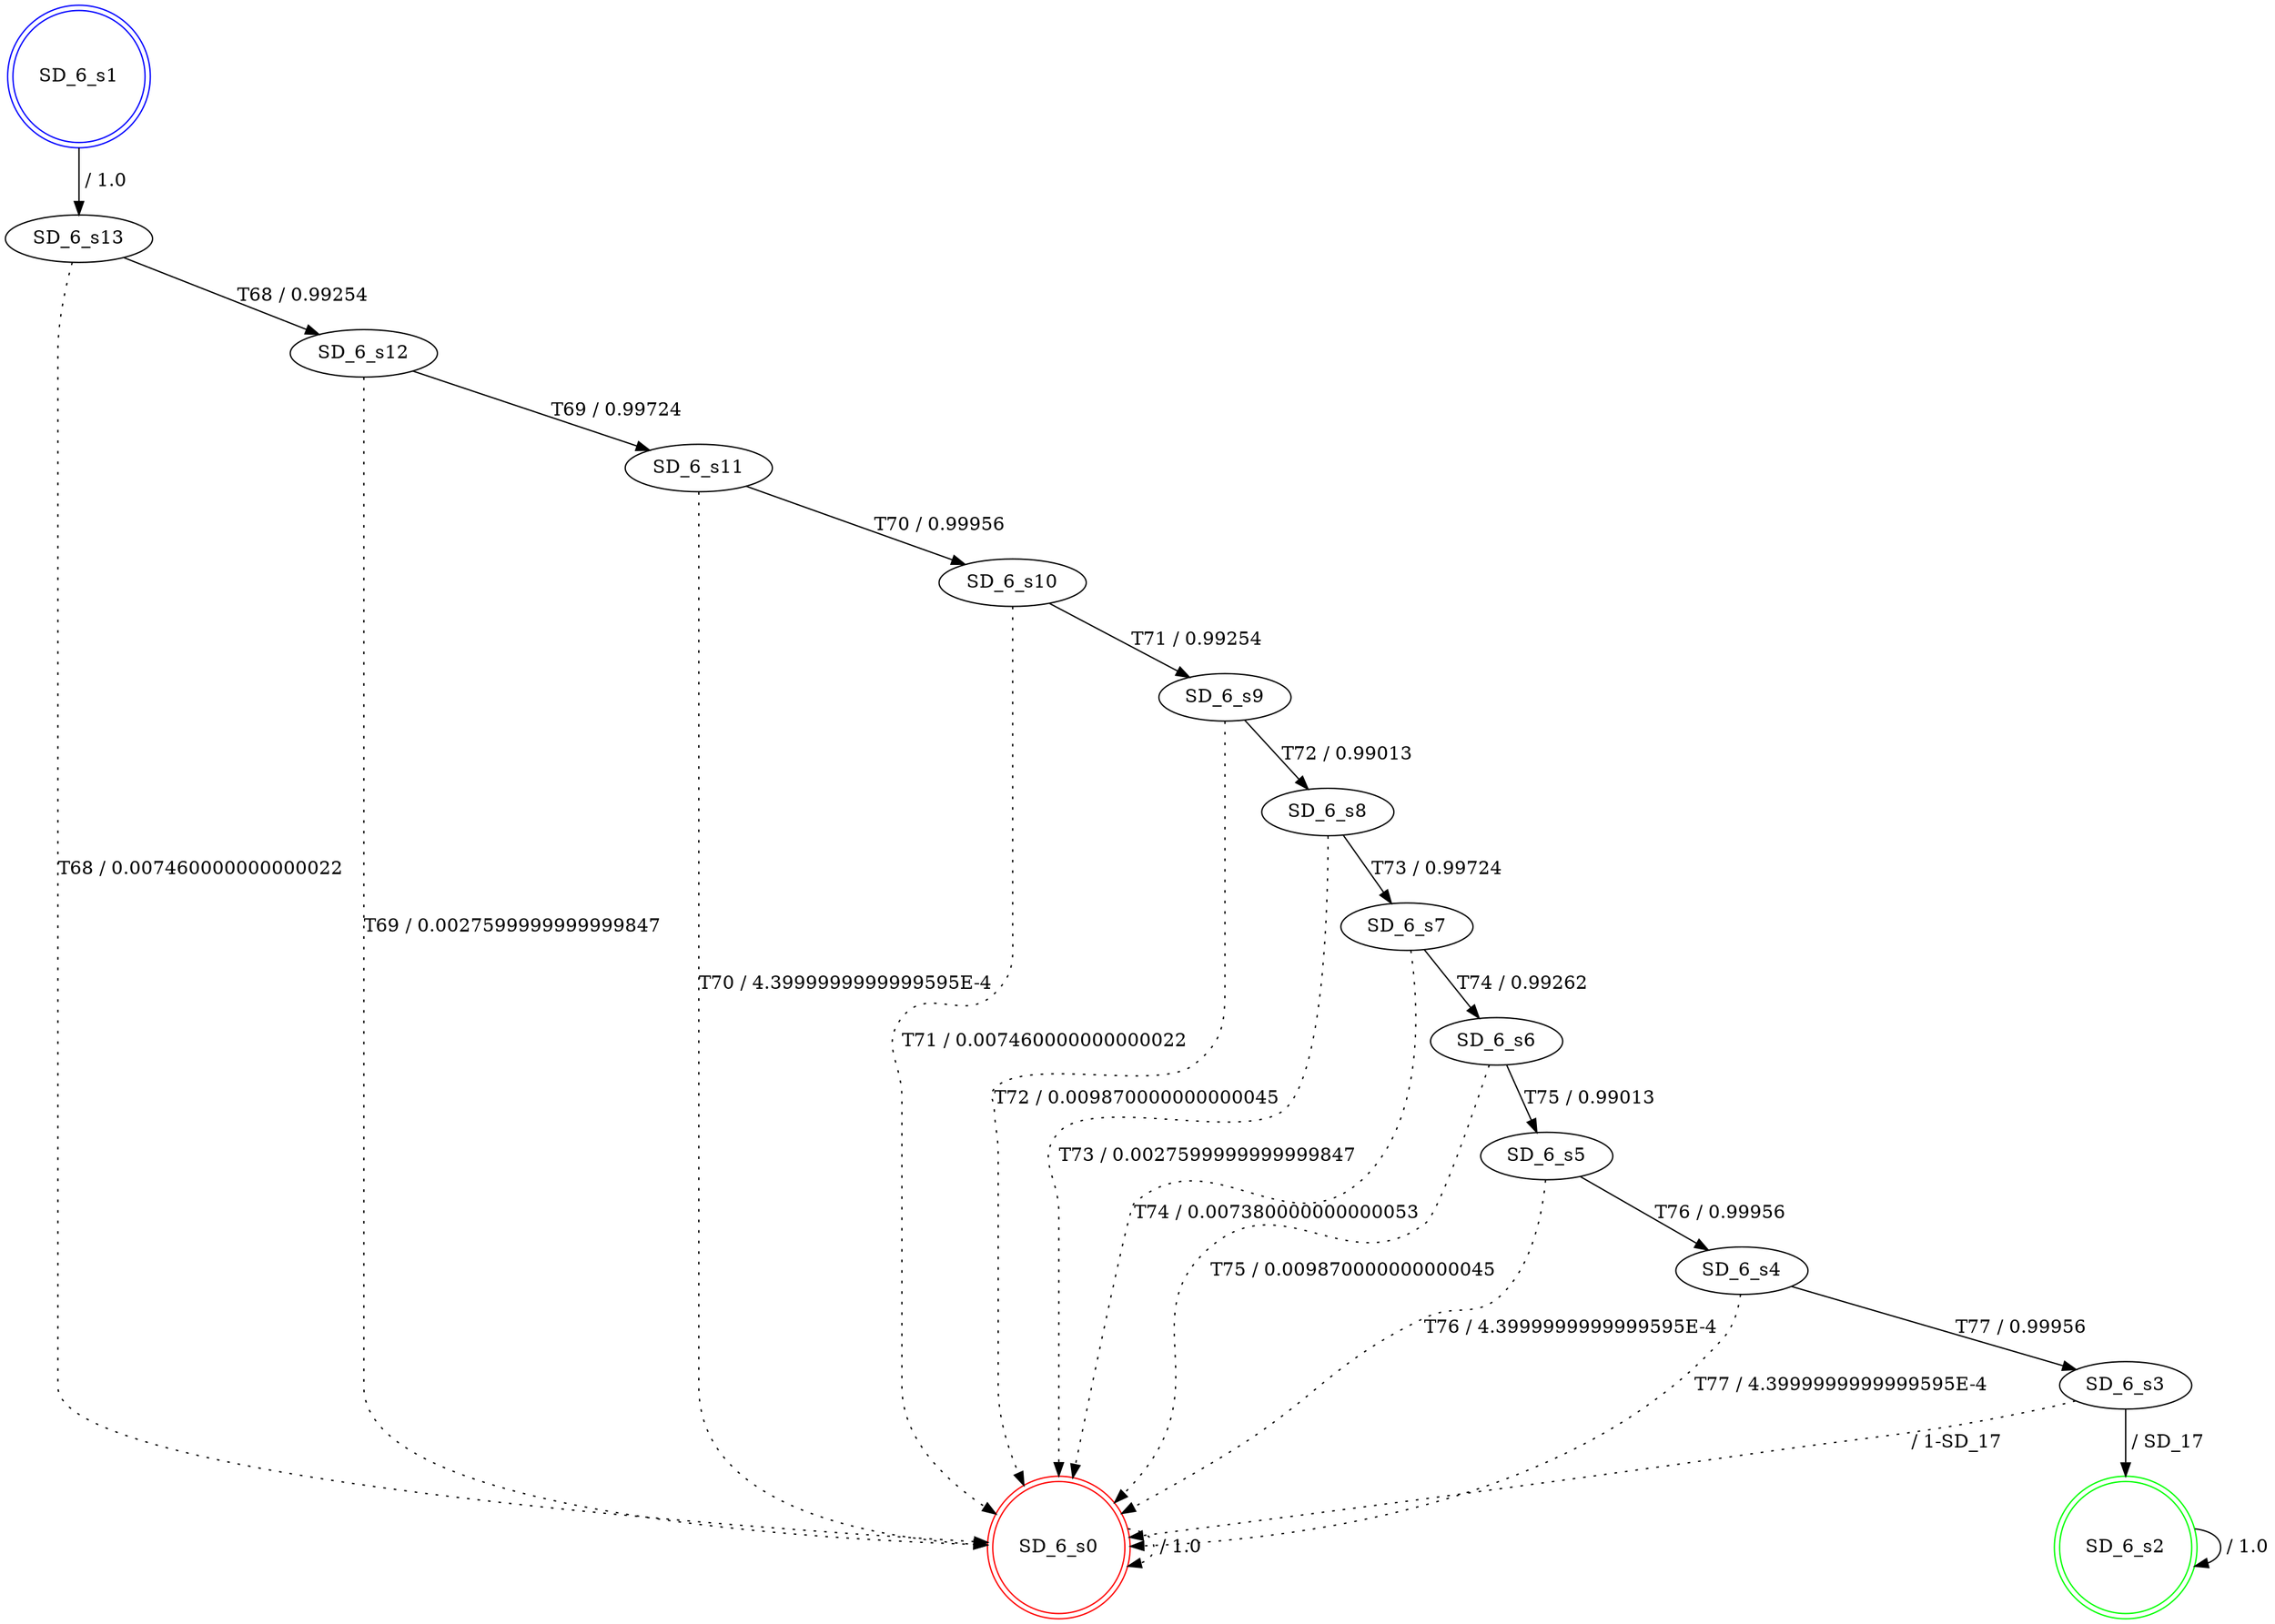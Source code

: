 digraph graphname {
SD_6_s0 [label="SD_6_s0",color=red,shape=doublecircle ];
SD_6_s1 [label="SD_6_s1",color=blue,shape=doublecircle ];
SD_6_s2 [label="SD_6_s2",color=green,shape=doublecircle ];
SD_6_s3 [label="SD_6_s3" ];
SD_6_s4 [label="SD_6_s4" ];
SD_6_s5 [label="SD_6_s5" ];
SD_6_s6 [label="SD_6_s6" ];
SD_6_s7 [label="SD_6_s7" ];
SD_6_s8 [label="SD_6_s8" ];
SD_6_s9 [label="SD_6_s9" ];
SD_6_s10 [label="SD_6_s10" ];
SD_6_s11 [label="SD_6_s11" ];
SD_6_s12 [label="SD_6_s12" ];
SD_6_s13 [label="SD_6_s13" ];
SD_6_s0 -> SD_6_s0 [label=" / 1.0", style=dotted];
SD_6_s1 -> SD_6_s13 [label=" / 1.0"];
SD_6_s2 -> SD_6_s2 [label=" / 1.0"];
SD_6_s3 -> SD_6_s2 [label=" / SD_17"];
SD_6_s3 -> SD_6_s0 [label=" / 1-SD_17", style=dotted];
SD_6_s4 -> SD_6_s3 [label="T77 / 0.99956"];
SD_6_s4 -> SD_6_s0 [label="T77 / 4.3999999999999595E-4", style=dotted];
SD_6_s5 -> SD_6_s4 [label="T76 / 0.99956"];
SD_6_s5 -> SD_6_s0 [label="T76 / 4.3999999999999595E-4", style=dotted];
SD_6_s6 -> SD_6_s5 [label="T75 / 0.99013"];
SD_6_s6 -> SD_6_s0 [label="T75 / 0.009870000000000045", style=dotted];
SD_6_s7 -> SD_6_s6 [label="T74 / 0.99262"];
SD_6_s7 -> SD_6_s0 [label="T74 / 0.007380000000000053", style=dotted];
SD_6_s8 -> SD_6_s7 [label="T73 / 0.99724"];
SD_6_s8 -> SD_6_s0 [label="T73 / 0.0027599999999999847", style=dotted];
SD_6_s9 -> SD_6_s8 [label="T72 / 0.99013"];
SD_6_s9 -> SD_6_s0 [label="T72 / 0.009870000000000045", style=dotted];
SD_6_s10 -> SD_6_s9 [label="T71 / 0.99254"];
SD_6_s10 -> SD_6_s0 [label="T71 / 0.007460000000000022", style=dotted];
SD_6_s11 -> SD_6_s10 [label="T70 / 0.99956"];
SD_6_s11 -> SD_6_s0 [label="T70 / 4.3999999999999595E-4", style=dotted];
SD_6_s12 -> SD_6_s11 [label="T69 / 0.99724"];
SD_6_s12 -> SD_6_s0 [label="T69 / 0.0027599999999999847", style=dotted];
SD_6_s13 -> SD_6_s12 [label="T68 / 0.99254"];
SD_6_s13 -> SD_6_s0 [label="T68 / 0.007460000000000022", style=dotted];
}